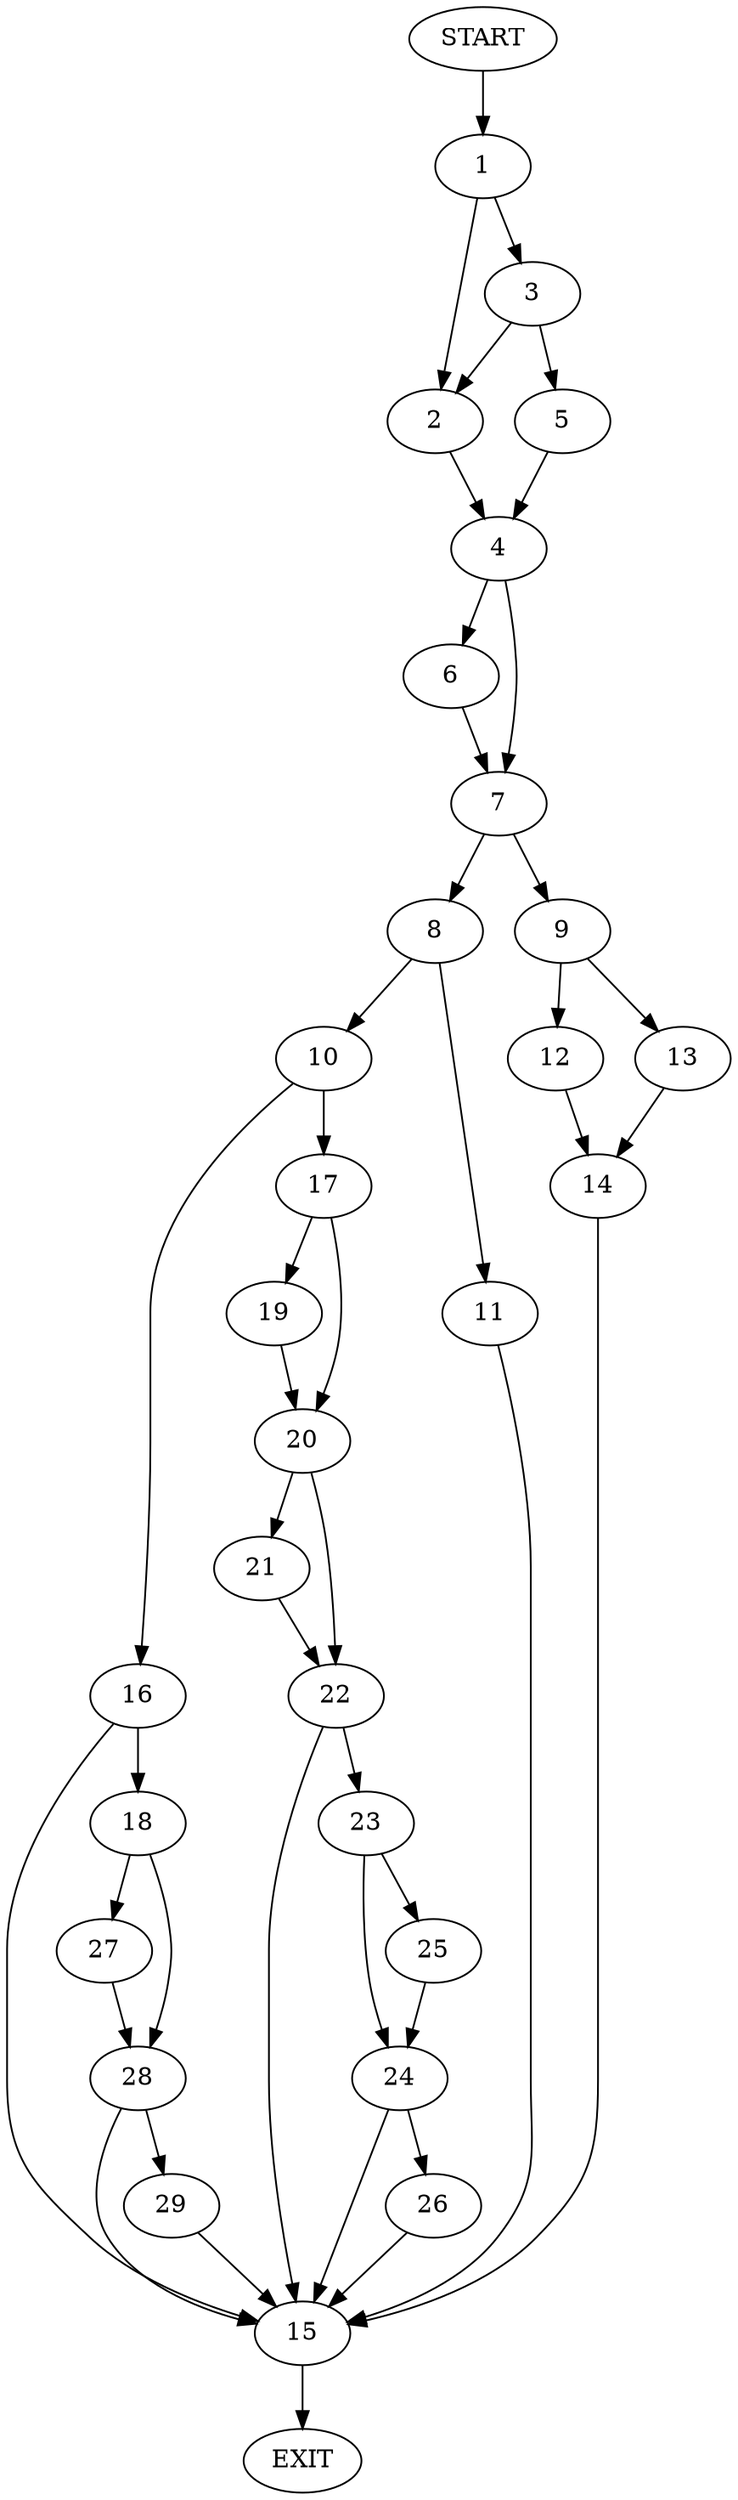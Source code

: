 digraph {
0 [label="START"]
30 [label="EXIT"]
0 -> 1
1 -> 2
1 -> 3
2 -> 4
3 -> 2
3 -> 5
5 -> 4
4 -> 6
4 -> 7
7 -> 8
7 -> 9
6 -> 7
8 -> 10
8 -> 11
9 -> 12
9 -> 13
13 -> 14
12 -> 14
14 -> 15
15 -> 30
11 -> 15
10 -> 16
10 -> 17
16 -> 18
16 -> 15
17 -> 19
17 -> 20
19 -> 20
20 -> 21
20 -> 22
22 -> 15
22 -> 23
21 -> 22
23 -> 24
23 -> 25
24 -> 15
24 -> 26
25 -> 24
26 -> 15
18 -> 27
18 -> 28
27 -> 28
28 -> 15
28 -> 29
29 -> 15
}
